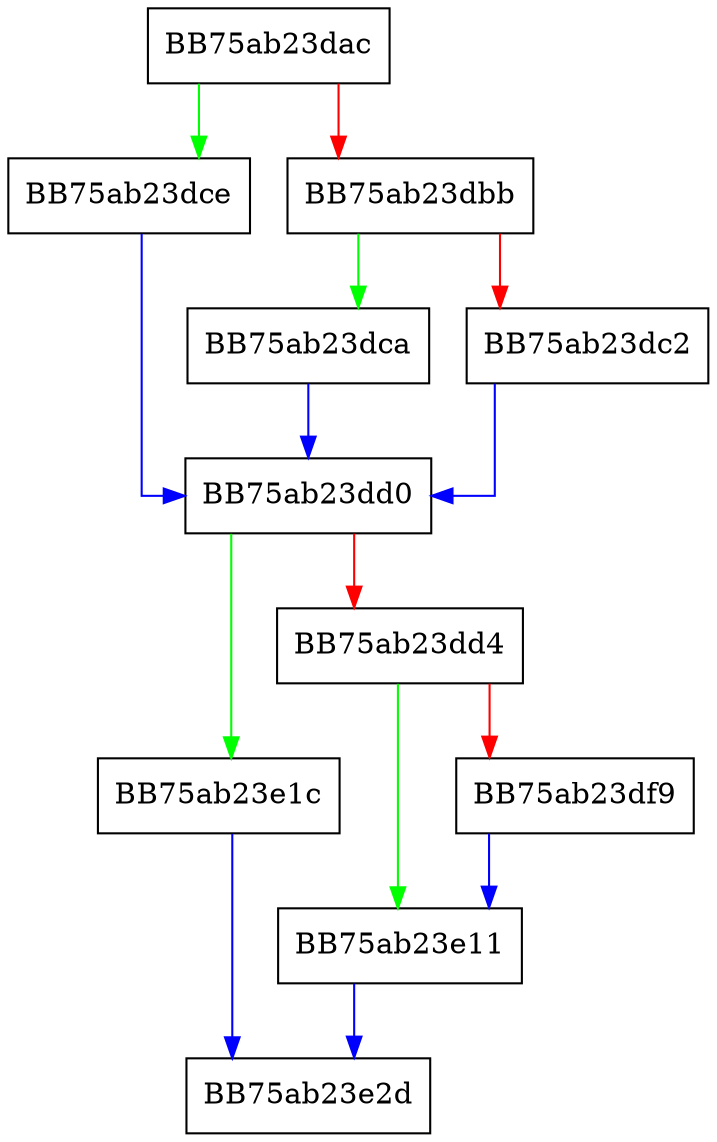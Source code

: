 digraph fail {
  node [shape="box"];
  graph [splines=ortho];
  BB75ab23dac -> BB75ab23dce [color="green"];
  BB75ab23dac -> BB75ab23dbb [color="red"];
  BB75ab23dbb -> BB75ab23dca [color="green"];
  BB75ab23dbb -> BB75ab23dc2 [color="red"];
  BB75ab23dc2 -> BB75ab23dd0 [color="blue"];
  BB75ab23dca -> BB75ab23dd0 [color="blue"];
  BB75ab23dce -> BB75ab23dd0 [color="blue"];
  BB75ab23dd0 -> BB75ab23e1c [color="green"];
  BB75ab23dd0 -> BB75ab23dd4 [color="red"];
  BB75ab23dd4 -> BB75ab23e11 [color="green"];
  BB75ab23dd4 -> BB75ab23df9 [color="red"];
  BB75ab23df9 -> BB75ab23e11 [color="blue"];
  BB75ab23e11 -> BB75ab23e2d [color="blue"];
  BB75ab23e1c -> BB75ab23e2d [color="blue"];
}